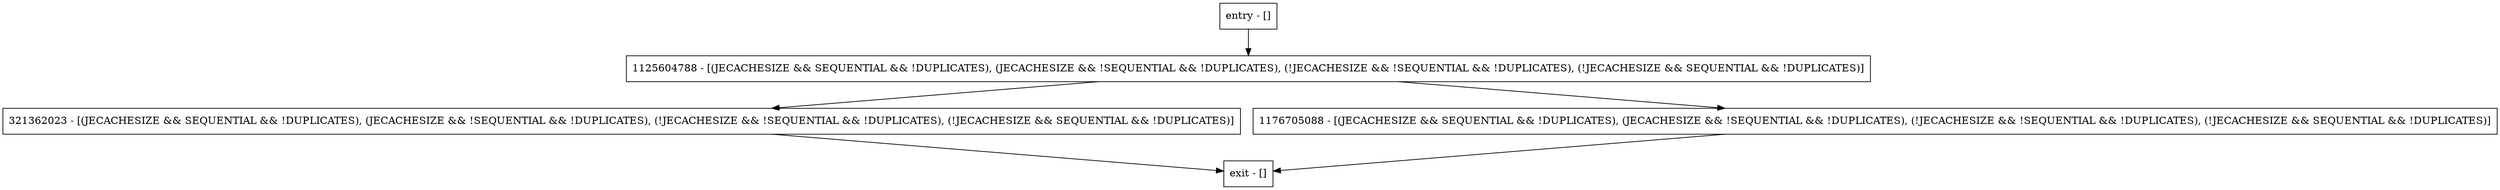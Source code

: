 digraph noteRepChange {
node [shape=record];
entry [label="entry - []"];
exit [label="exit - []"];
321362023 [label="321362023 - [(JECACHESIZE && SEQUENTIAL && !DUPLICATES), (JECACHESIZE && !SEQUENTIAL && !DUPLICATES), (!JECACHESIZE && !SEQUENTIAL && !DUPLICATES), (!JECACHESIZE && SEQUENTIAL && !DUPLICATES)]"];
1176705088 [label="1176705088 - [(JECACHESIZE && SEQUENTIAL && !DUPLICATES), (JECACHESIZE && !SEQUENTIAL && !DUPLICATES), (!JECACHESIZE && !SEQUENTIAL && !DUPLICATES), (!JECACHESIZE && SEQUENTIAL && !DUPLICATES)]"];
1125604788 [label="1125604788 - [(JECACHESIZE && SEQUENTIAL && !DUPLICATES), (JECACHESIZE && !SEQUENTIAL && !DUPLICATES), (!JECACHESIZE && !SEQUENTIAL && !DUPLICATES), (!JECACHESIZE && SEQUENTIAL && !DUPLICATES)]"];
entry;
exit;
entry -> 1125604788;
321362023 -> exit;
1176705088 -> exit;
1125604788 -> 321362023;
1125604788 -> 1176705088;
}
